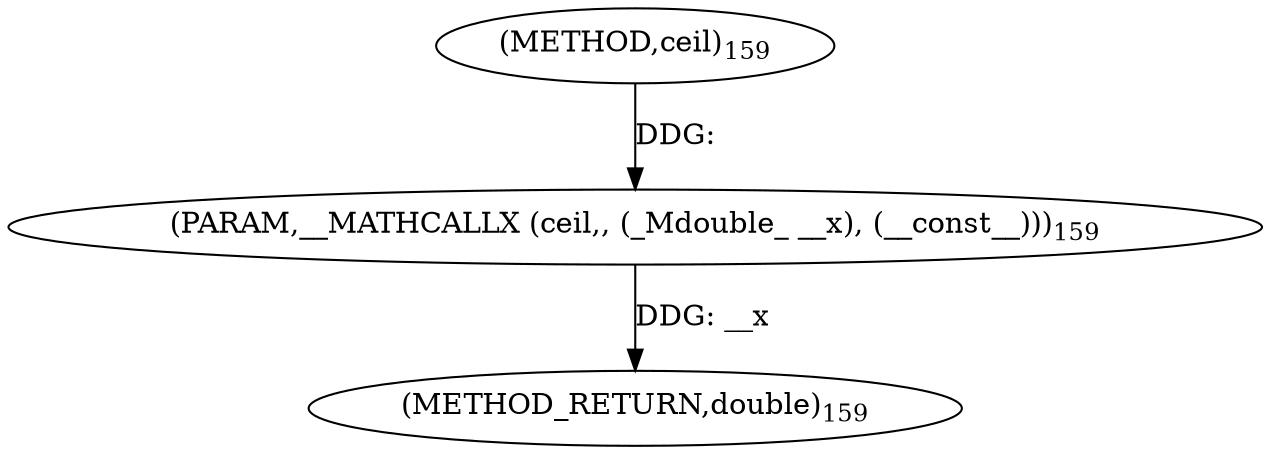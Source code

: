 digraph "ceil" {  
"6313" [label = <(METHOD,ceil)<SUB>159</SUB>> ]
"6315" [label = <(METHOD_RETURN,double)<SUB>159</SUB>> ]
"6314" [label = <(PARAM,__MATHCALLX (ceil,, (_Mdouble_ __x), (__const__)))<SUB>159</SUB>> ]
  "6314" -> "6315"  [ label = "DDG: __x"] 
  "6313" -> "6314"  [ label = "DDG: "] 
}
